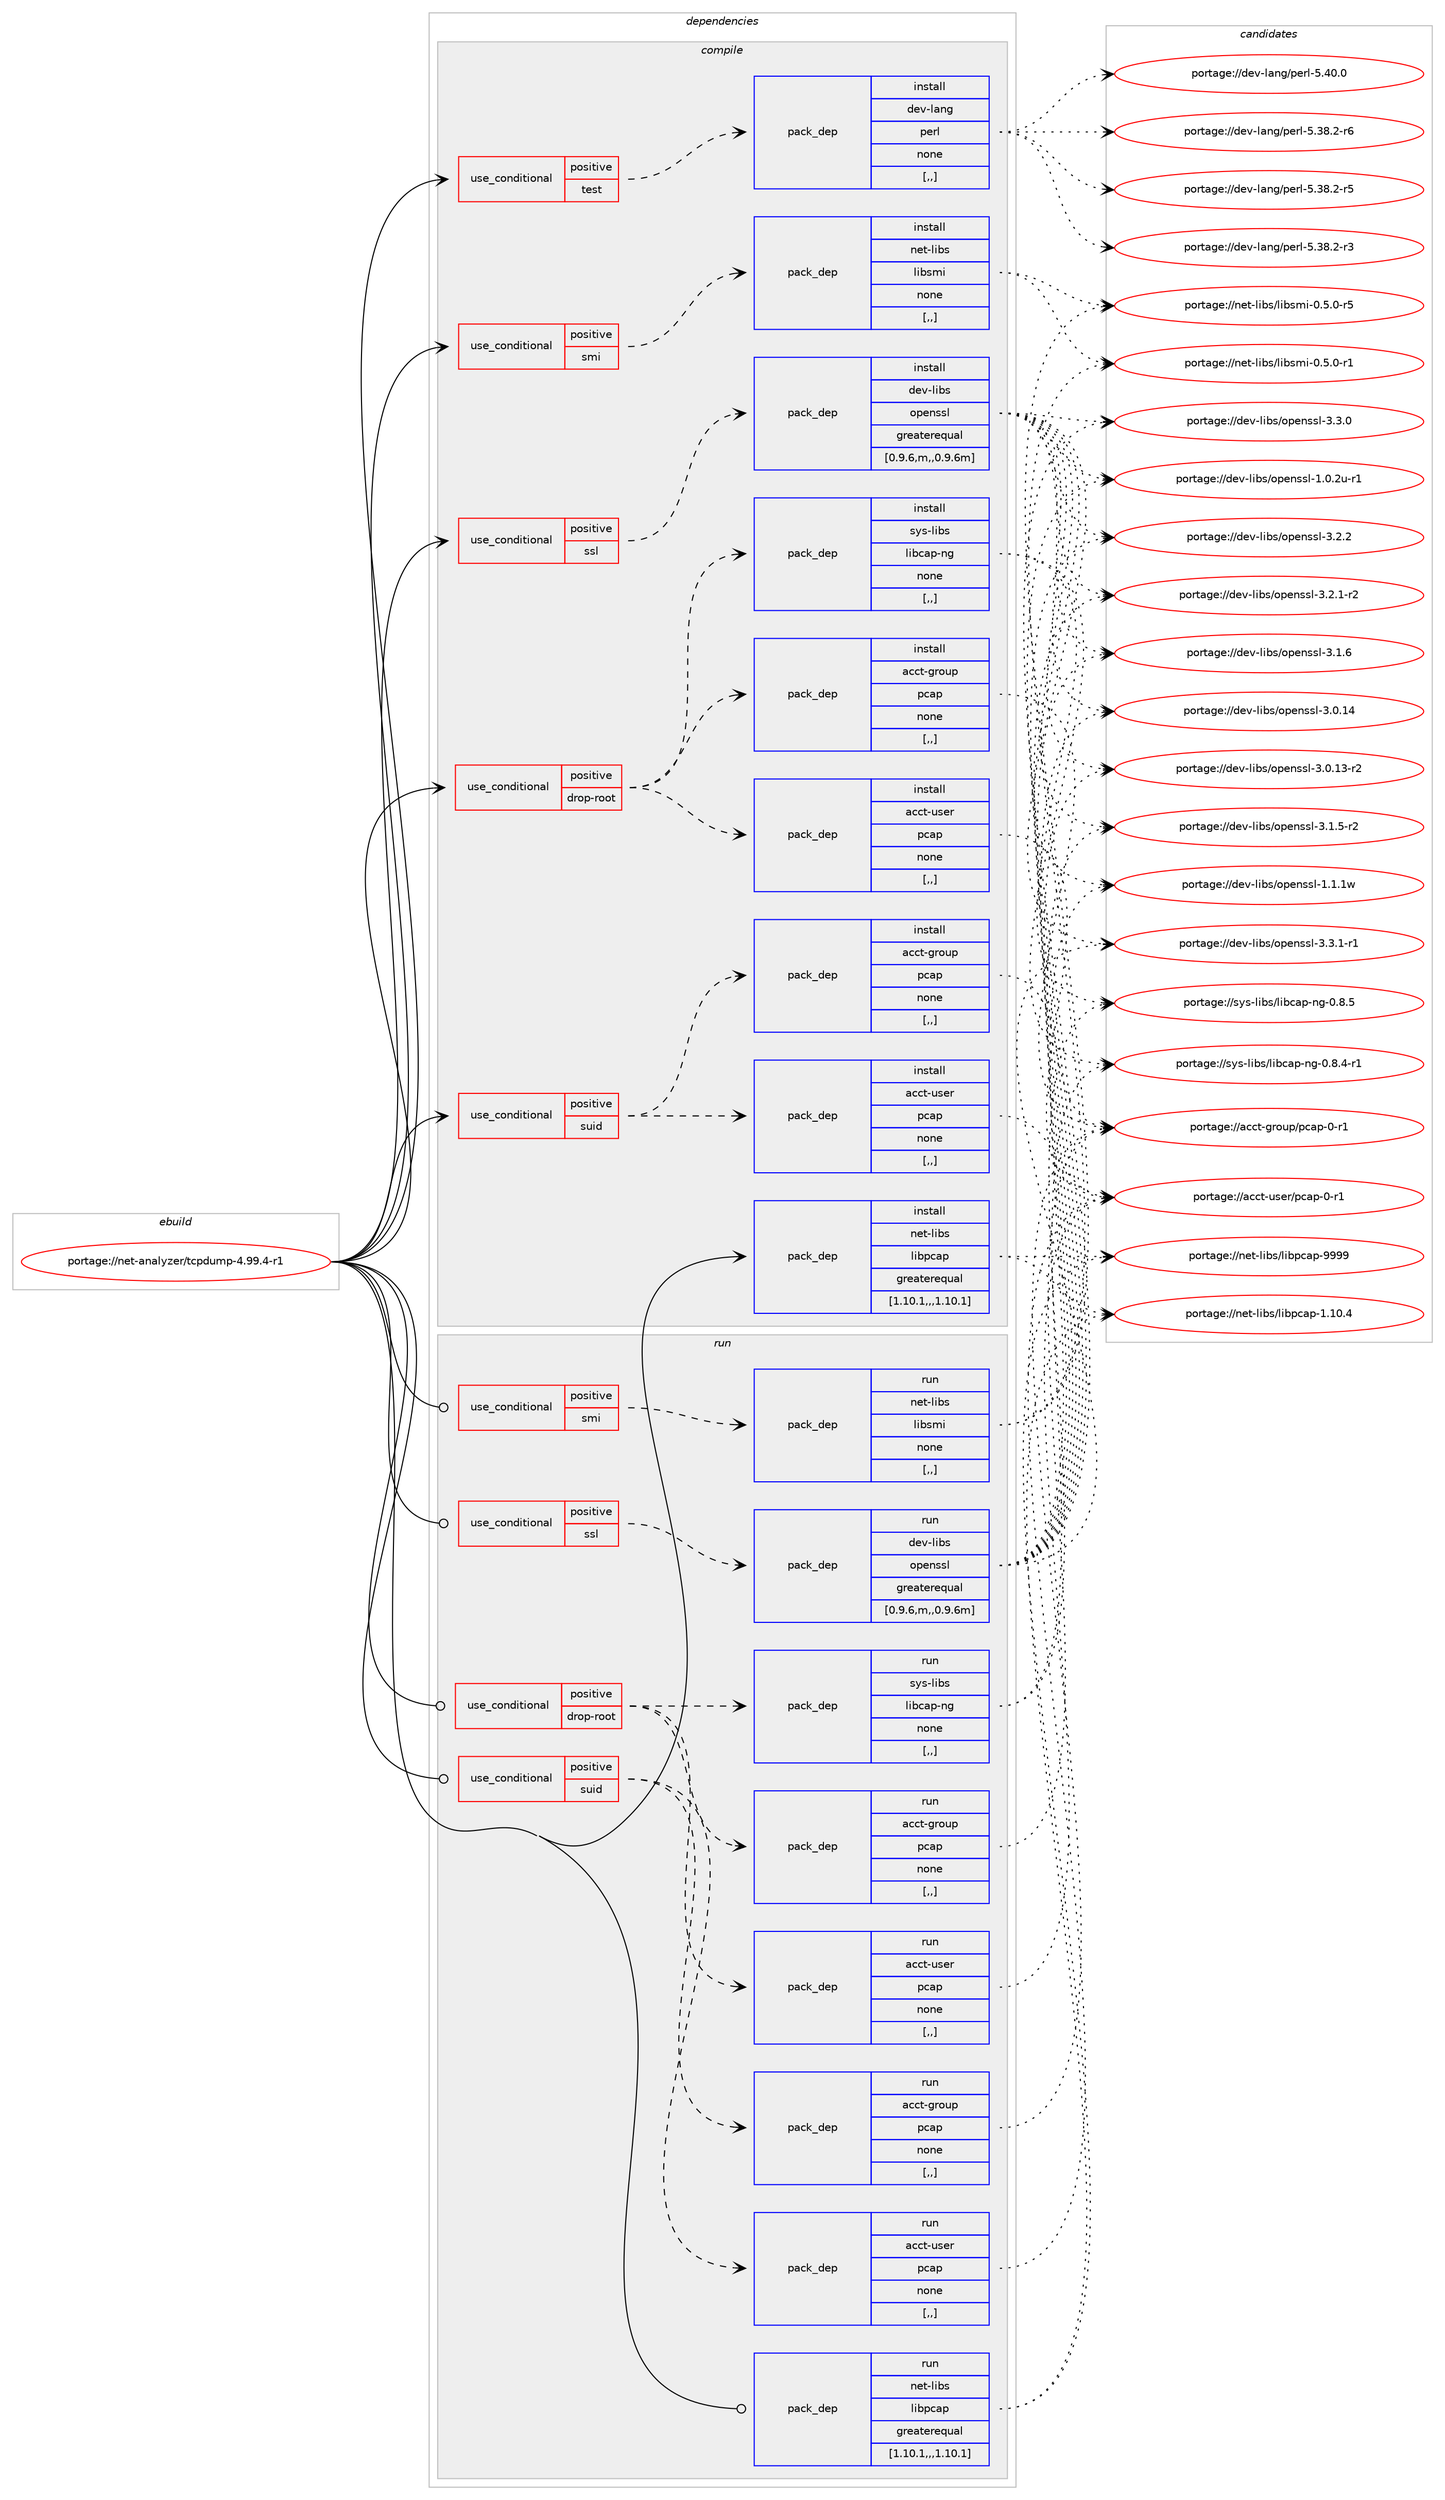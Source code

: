 digraph prolog {

# *************
# Graph options
# *************

newrank=true;
concentrate=true;
compound=true;
graph [rankdir=LR,fontname=Helvetica,fontsize=10,ranksep=1.5];#, ranksep=2.5, nodesep=0.2];
edge  [arrowhead=vee];
node  [fontname=Helvetica,fontsize=10];

# **********
# The ebuild
# **********

subgraph cluster_leftcol {
color=gray;
label=<<i>ebuild</i>>;
id [label="portage://net-analyzer/tcpdump-4.99.4-r1", color=red, width=4, href="../net-analyzer/tcpdump-4.99.4-r1.svg"];
}

# ****************
# The dependencies
# ****************

subgraph cluster_midcol {
color=gray;
label=<<i>dependencies</i>>;
subgraph cluster_compile {
fillcolor="#eeeeee";
style=filled;
label=<<i>compile</i>>;
subgraph cond88005 {
dependency341487 [label=<<TABLE BORDER="0" CELLBORDER="1" CELLSPACING="0" CELLPADDING="4"><TR><TD ROWSPAN="3" CELLPADDING="10">use_conditional</TD></TR><TR><TD>positive</TD></TR><TR><TD>drop-root</TD></TR></TABLE>>, shape=none, color=red];
subgraph pack250891 {
dependency341488 [label=<<TABLE BORDER="0" CELLBORDER="1" CELLSPACING="0" CELLPADDING="4" WIDTH="220"><TR><TD ROWSPAN="6" CELLPADDING="30">pack_dep</TD></TR><TR><TD WIDTH="110">install</TD></TR><TR><TD>acct-group</TD></TR><TR><TD>pcap</TD></TR><TR><TD>none</TD></TR><TR><TD>[,,]</TD></TR></TABLE>>, shape=none, color=blue];
}
dependency341487:e -> dependency341488:w [weight=20,style="dashed",arrowhead="vee"];
subgraph pack250892 {
dependency341489 [label=<<TABLE BORDER="0" CELLBORDER="1" CELLSPACING="0" CELLPADDING="4" WIDTH="220"><TR><TD ROWSPAN="6" CELLPADDING="30">pack_dep</TD></TR><TR><TD WIDTH="110">install</TD></TR><TR><TD>acct-user</TD></TR><TR><TD>pcap</TD></TR><TR><TD>none</TD></TR><TR><TD>[,,]</TD></TR></TABLE>>, shape=none, color=blue];
}
dependency341487:e -> dependency341489:w [weight=20,style="dashed",arrowhead="vee"];
subgraph pack250893 {
dependency341490 [label=<<TABLE BORDER="0" CELLBORDER="1" CELLSPACING="0" CELLPADDING="4" WIDTH="220"><TR><TD ROWSPAN="6" CELLPADDING="30">pack_dep</TD></TR><TR><TD WIDTH="110">install</TD></TR><TR><TD>sys-libs</TD></TR><TR><TD>libcap-ng</TD></TR><TR><TD>none</TD></TR><TR><TD>[,,]</TD></TR></TABLE>>, shape=none, color=blue];
}
dependency341487:e -> dependency341490:w [weight=20,style="dashed",arrowhead="vee"];
}
id:e -> dependency341487:w [weight=20,style="solid",arrowhead="vee"];
subgraph cond88006 {
dependency341491 [label=<<TABLE BORDER="0" CELLBORDER="1" CELLSPACING="0" CELLPADDING="4"><TR><TD ROWSPAN="3" CELLPADDING="10">use_conditional</TD></TR><TR><TD>positive</TD></TR><TR><TD>smi</TD></TR></TABLE>>, shape=none, color=red];
subgraph pack250894 {
dependency341492 [label=<<TABLE BORDER="0" CELLBORDER="1" CELLSPACING="0" CELLPADDING="4" WIDTH="220"><TR><TD ROWSPAN="6" CELLPADDING="30">pack_dep</TD></TR><TR><TD WIDTH="110">install</TD></TR><TR><TD>net-libs</TD></TR><TR><TD>libsmi</TD></TR><TR><TD>none</TD></TR><TR><TD>[,,]</TD></TR></TABLE>>, shape=none, color=blue];
}
dependency341491:e -> dependency341492:w [weight=20,style="dashed",arrowhead="vee"];
}
id:e -> dependency341491:w [weight=20,style="solid",arrowhead="vee"];
subgraph cond88007 {
dependency341493 [label=<<TABLE BORDER="0" CELLBORDER="1" CELLSPACING="0" CELLPADDING="4"><TR><TD ROWSPAN="3" CELLPADDING="10">use_conditional</TD></TR><TR><TD>positive</TD></TR><TR><TD>ssl</TD></TR></TABLE>>, shape=none, color=red];
subgraph pack250895 {
dependency341494 [label=<<TABLE BORDER="0" CELLBORDER="1" CELLSPACING="0" CELLPADDING="4" WIDTH="220"><TR><TD ROWSPAN="6" CELLPADDING="30">pack_dep</TD></TR><TR><TD WIDTH="110">install</TD></TR><TR><TD>dev-libs</TD></TR><TR><TD>openssl</TD></TR><TR><TD>greaterequal</TD></TR><TR><TD>[0.9.6,m,,0.9.6m]</TD></TR></TABLE>>, shape=none, color=blue];
}
dependency341493:e -> dependency341494:w [weight=20,style="dashed",arrowhead="vee"];
}
id:e -> dependency341493:w [weight=20,style="solid",arrowhead="vee"];
subgraph cond88008 {
dependency341495 [label=<<TABLE BORDER="0" CELLBORDER="1" CELLSPACING="0" CELLPADDING="4"><TR><TD ROWSPAN="3" CELLPADDING="10">use_conditional</TD></TR><TR><TD>positive</TD></TR><TR><TD>suid</TD></TR></TABLE>>, shape=none, color=red];
subgraph pack250896 {
dependency341496 [label=<<TABLE BORDER="0" CELLBORDER="1" CELLSPACING="0" CELLPADDING="4" WIDTH="220"><TR><TD ROWSPAN="6" CELLPADDING="30">pack_dep</TD></TR><TR><TD WIDTH="110">install</TD></TR><TR><TD>acct-group</TD></TR><TR><TD>pcap</TD></TR><TR><TD>none</TD></TR><TR><TD>[,,]</TD></TR></TABLE>>, shape=none, color=blue];
}
dependency341495:e -> dependency341496:w [weight=20,style="dashed",arrowhead="vee"];
subgraph pack250897 {
dependency341497 [label=<<TABLE BORDER="0" CELLBORDER="1" CELLSPACING="0" CELLPADDING="4" WIDTH="220"><TR><TD ROWSPAN="6" CELLPADDING="30">pack_dep</TD></TR><TR><TD WIDTH="110">install</TD></TR><TR><TD>acct-user</TD></TR><TR><TD>pcap</TD></TR><TR><TD>none</TD></TR><TR><TD>[,,]</TD></TR></TABLE>>, shape=none, color=blue];
}
dependency341495:e -> dependency341497:w [weight=20,style="dashed",arrowhead="vee"];
}
id:e -> dependency341495:w [weight=20,style="solid",arrowhead="vee"];
subgraph cond88009 {
dependency341498 [label=<<TABLE BORDER="0" CELLBORDER="1" CELLSPACING="0" CELLPADDING="4"><TR><TD ROWSPAN="3" CELLPADDING="10">use_conditional</TD></TR><TR><TD>positive</TD></TR><TR><TD>test</TD></TR></TABLE>>, shape=none, color=red];
subgraph pack250898 {
dependency341499 [label=<<TABLE BORDER="0" CELLBORDER="1" CELLSPACING="0" CELLPADDING="4" WIDTH="220"><TR><TD ROWSPAN="6" CELLPADDING="30">pack_dep</TD></TR><TR><TD WIDTH="110">install</TD></TR><TR><TD>dev-lang</TD></TR><TR><TD>perl</TD></TR><TR><TD>none</TD></TR><TR><TD>[,,]</TD></TR></TABLE>>, shape=none, color=blue];
}
dependency341498:e -> dependency341499:w [weight=20,style="dashed",arrowhead="vee"];
}
id:e -> dependency341498:w [weight=20,style="solid",arrowhead="vee"];
subgraph pack250899 {
dependency341500 [label=<<TABLE BORDER="0" CELLBORDER="1" CELLSPACING="0" CELLPADDING="4" WIDTH="220"><TR><TD ROWSPAN="6" CELLPADDING="30">pack_dep</TD></TR><TR><TD WIDTH="110">install</TD></TR><TR><TD>net-libs</TD></TR><TR><TD>libpcap</TD></TR><TR><TD>greaterequal</TD></TR><TR><TD>[1.10.1,,,1.10.1]</TD></TR></TABLE>>, shape=none, color=blue];
}
id:e -> dependency341500:w [weight=20,style="solid",arrowhead="vee"];
}
subgraph cluster_compileandrun {
fillcolor="#eeeeee";
style=filled;
label=<<i>compile and run</i>>;
}
subgraph cluster_run {
fillcolor="#eeeeee";
style=filled;
label=<<i>run</i>>;
subgraph cond88010 {
dependency341501 [label=<<TABLE BORDER="0" CELLBORDER="1" CELLSPACING="0" CELLPADDING="4"><TR><TD ROWSPAN="3" CELLPADDING="10">use_conditional</TD></TR><TR><TD>positive</TD></TR><TR><TD>drop-root</TD></TR></TABLE>>, shape=none, color=red];
subgraph pack250900 {
dependency341502 [label=<<TABLE BORDER="0" CELLBORDER="1" CELLSPACING="0" CELLPADDING="4" WIDTH="220"><TR><TD ROWSPAN="6" CELLPADDING="30">pack_dep</TD></TR><TR><TD WIDTH="110">run</TD></TR><TR><TD>acct-group</TD></TR><TR><TD>pcap</TD></TR><TR><TD>none</TD></TR><TR><TD>[,,]</TD></TR></TABLE>>, shape=none, color=blue];
}
dependency341501:e -> dependency341502:w [weight=20,style="dashed",arrowhead="vee"];
subgraph pack250901 {
dependency341503 [label=<<TABLE BORDER="0" CELLBORDER="1" CELLSPACING="0" CELLPADDING="4" WIDTH="220"><TR><TD ROWSPAN="6" CELLPADDING="30">pack_dep</TD></TR><TR><TD WIDTH="110">run</TD></TR><TR><TD>acct-user</TD></TR><TR><TD>pcap</TD></TR><TR><TD>none</TD></TR><TR><TD>[,,]</TD></TR></TABLE>>, shape=none, color=blue];
}
dependency341501:e -> dependency341503:w [weight=20,style="dashed",arrowhead="vee"];
subgraph pack250902 {
dependency341504 [label=<<TABLE BORDER="0" CELLBORDER="1" CELLSPACING="0" CELLPADDING="4" WIDTH="220"><TR><TD ROWSPAN="6" CELLPADDING="30">pack_dep</TD></TR><TR><TD WIDTH="110">run</TD></TR><TR><TD>sys-libs</TD></TR><TR><TD>libcap-ng</TD></TR><TR><TD>none</TD></TR><TR><TD>[,,]</TD></TR></TABLE>>, shape=none, color=blue];
}
dependency341501:e -> dependency341504:w [weight=20,style="dashed",arrowhead="vee"];
}
id:e -> dependency341501:w [weight=20,style="solid",arrowhead="odot"];
subgraph cond88011 {
dependency341505 [label=<<TABLE BORDER="0" CELLBORDER="1" CELLSPACING="0" CELLPADDING="4"><TR><TD ROWSPAN="3" CELLPADDING="10">use_conditional</TD></TR><TR><TD>positive</TD></TR><TR><TD>smi</TD></TR></TABLE>>, shape=none, color=red];
subgraph pack250903 {
dependency341506 [label=<<TABLE BORDER="0" CELLBORDER="1" CELLSPACING="0" CELLPADDING="4" WIDTH="220"><TR><TD ROWSPAN="6" CELLPADDING="30">pack_dep</TD></TR><TR><TD WIDTH="110">run</TD></TR><TR><TD>net-libs</TD></TR><TR><TD>libsmi</TD></TR><TR><TD>none</TD></TR><TR><TD>[,,]</TD></TR></TABLE>>, shape=none, color=blue];
}
dependency341505:e -> dependency341506:w [weight=20,style="dashed",arrowhead="vee"];
}
id:e -> dependency341505:w [weight=20,style="solid",arrowhead="odot"];
subgraph cond88012 {
dependency341507 [label=<<TABLE BORDER="0" CELLBORDER="1" CELLSPACING="0" CELLPADDING="4"><TR><TD ROWSPAN="3" CELLPADDING="10">use_conditional</TD></TR><TR><TD>positive</TD></TR><TR><TD>ssl</TD></TR></TABLE>>, shape=none, color=red];
subgraph pack250904 {
dependency341508 [label=<<TABLE BORDER="0" CELLBORDER="1" CELLSPACING="0" CELLPADDING="4" WIDTH="220"><TR><TD ROWSPAN="6" CELLPADDING="30">pack_dep</TD></TR><TR><TD WIDTH="110">run</TD></TR><TR><TD>dev-libs</TD></TR><TR><TD>openssl</TD></TR><TR><TD>greaterequal</TD></TR><TR><TD>[0.9.6,m,,0.9.6m]</TD></TR></TABLE>>, shape=none, color=blue];
}
dependency341507:e -> dependency341508:w [weight=20,style="dashed",arrowhead="vee"];
}
id:e -> dependency341507:w [weight=20,style="solid",arrowhead="odot"];
subgraph cond88013 {
dependency341509 [label=<<TABLE BORDER="0" CELLBORDER="1" CELLSPACING="0" CELLPADDING="4"><TR><TD ROWSPAN="3" CELLPADDING="10">use_conditional</TD></TR><TR><TD>positive</TD></TR><TR><TD>suid</TD></TR></TABLE>>, shape=none, color=red];
subgraph pack250905 {
dependency341510 [label=<<TABLE BORDER="0" CELLBORDER="1" CELLSPACING="0" CELLPADDING="4" WIDTH="220"><TR><TD ROWSPAN="6" CELLPADDING="30">pack_dep</TD></TR><TR><TD WIDTH="110">run</TD></TR><TR><TD>acct-group</TD></TR><TR><TD>pcap</TD></TR><TR><TD>none</TD></TR><TR><TD>[,,]</TD></TR></TABLE>>, shape=none, color=blue];
}
dependency341509:e -> dependency341510:w [weight=20,style="dashed",arrowhead="vee"];
subgraph pack250906 {
dependency341511 [label=<<TABLE BORDER="0" CELLBORDER="1" CELLSPACING="0" CELLPADDING="4" WIDTH="220"><TR><TD ROWSPAN="6" CELLPADDING="30">pack_dep</TD></TR><TR><TD WIDTH="110">run</TD></TR><TR><TD>acct-user</TD></TR><TR><TD>pcap</TD></TR><TR><TD>none</TD></TR><TR><TD>[,,]</TD></TR></TABLE>>, shape=none, color=blue];
}
dependency341509:e -> dependency341511:w [weight=20,style="dashed",arrowhead="vee"];
}
id:e -> dependency341509:w [weight=20,style="solid",arrowhead="odot"];
subgraph pack250907 {
dependency341512 [label=<<TABLE BORDER="0" CELLBORDER="1" CELLSPACING="0" CELLPADDING="4" WIDTH="220"><TR><TD ROWSPAN="6" CELLPADDING="30">pack_dep</TD></TR><TR><TD WIDTH="110">run</TD></TR><TR><TD>net-libs</TD></TR><TR><TD>libpcap</TD></TR><TR><TD>greaterequal</TD></TR><TR><TD>[1.10.1,,,1.10.1]</TD></TR></TABLE>>, shape=none, color=blue];
}
id:e -> dependency341512:w [weight=20,style="solid",arrowhead="odot"];
}
}

# **************
# The candidates
# **************

subgraph cluster_choices {
rank=same;
color=gray;
label=<<i>candidates</i>>;

subgraph choice250891 {
color=black;
nodesep=1;
choice9799991164510311411111711247112999711245484511449 [label="portage://acct-group/pcap-0-r1", color=red, width=4,href="../acct-group/pcap-0-r1.svg"];
dependency341488:e -> choice9799991164510311411111711247112999711245484511449:w [style=dotted,weight="100"];
}
subgraph choice250892 {
color=black;
nodesep=1;
choice9799991164511711510111447112999711245484511449 [label="portage://acct-user/pcap-0-r1", color=red, width=4,href="../acct-user/pcap-0-r1.svg"];
dependency341489:e -> choice9799991164511711510111447112999711245484511449:w [style=dotted,weight="100"];
}
subgraph choice250893 {
color=black;
nodesep=1;
choice11512111545108105981154710810598999711245110103454846564653 [label="portage://sys-libs/libcap-ng-0.8.5", color=red, width=4,href="../sys-libs/libcap-ng-0.8.5.svg"];
choice115121115451081059811547108105989997112451101034548465646524511449 [label="portage://sys-libs/libcap-ng-0.8.4-r1", color=red, width=4,href="../sys-libs/libcap-ng-0.8.4-r1.svg"];
dependency341490:e -> choice11512111545108105981154710810598999711245110103454846564653:w [style=dotted,weight="100"];
dependency341490:e -> choice115121115451081059811547108105989997112451101034548465646524511449:w [style=dotted,weight="100"];
}
subgraph choice250894 {
color=black;
nodesep=1;
choice110101116451081059811547108105981151091054548465346484511453 [label="portage://net-libs/libsmi-0.5.0-r5", color=red, width=4,href="../net-libs/libsmi-0.5.0-r5.svg"];
choice110101116451081059811547108105981151091054548465346484511449 [label="portage://net-libs/libsmi-0.5.0-r1", color=red, width=4,href="../net-libs/libsmi-0.5.0-r1.svg"];
dependency341492:e -> choice110101116451081059811547108105981151091054548465346484511453:w [style=dotted,weight="100"];
dependency341492:e -> choice110101116451081059811547108105981151091054548465346484511449:w [style=dotted,weight="100"];
}
subgraph choice250895 {
color=black;
nodesep=1;
choice1001011184510810598115471111121011101151151084551465146494511449 [label="portage://dev-libs/openssl-3.3.1-r1", color=red, width=4,href="../dev-libs/openssl-3.3.1-r1.svg"];
choice100101118451081059811547111112101110115115108455146514648 [label="portage://dev-libs/openssl-3.3.0", color=red, width=4,href="../dev-libs/openssl-3.3.0.svg"];
choice100101118451081059811547111112101110115115108455146504650 [label="portage://dev-libs/openssl-3.2.2", color=red, width=4,href="../dev-libs/openssl-3.2.2.svg"];
choice1001011184510810598115471111121011101151151084551465046494511450 [label="portage://dev-libs/openssl-3.2.1-r2", color=red, width=4,href="../dev-libs/openssl-3.2.1-r2.svg"];
choice100101118451081059811547111112101110115115108455146494654 [label="portage://dev-libs/openssl-3.1.6", color=red, width=4,href="../dev-libs/openssl-3.1.6.svg"];
choice1001011184510810598115471111121011101151151084551464946534511450 [label="portage://dev-libs/openssl-3.1.5-r2", color=red, width=4,href="../dev-libs/openssl-3.1.5-r2.svg"];
choice10010111845108105981154711111210111011511510845514648464952 [label="portage://dev-libs/openssl-3.0.14", color=red, width=4,href="../dev-libs/openssl-3.0.14.svg"];
choice100101118451081059811547111112101110115115108455146484649514511450 [label="portage://dev-libs/openssl-3.0.13-r2", color=red, width=4,href="../dev-libs/openssl-3.0.13-r2.svg"];
choice100101118451081059811547111112101110115115108454946494649119 [label="portage://dev-libs/openssl-1.1.1w", color=red, width=4,href="../dev-libs/openssl-1.1.1w.svg"];
choice1001011184510810598115471111121011101151151084549464846501174511449 [label="portage://dev-libs/openssl-1.0.2u-r1", color=red, width=4,href="../dev-libs/openssl-1.0.2u-r1.svg"];
dependency341494:e -> choice1001011184510810598115471111121011101151151084551465146494511449:w [style=dotted,weight="100"];
dependency341494:e -> choice100101118451081059811547111112101110115115108455146514648:w [style=dotted,weight="100"];
dependency341494:e -> choice100101118451081059811547111112101110115115108455146504650:w [style=dotted,weight="100"];
dependency341494:e -> choice1001011184510810598115471111121011101151151084551465046494511450:w [style=dotted,weight="100"];
dependency341494:e -> choice100101118451081059811547111112101110115115108455146494654:w [style=dotted,weight="100"];
dependency341494:e -> choice1001011184510810598115471111121011101151151084551464946534511450:w [style=dotted,weight="100"];
dependency341494:e -> choice10010111845108105981154711111210111011511510845514648464952:w [style=dotted,weight="100"];
dependency341494:e -> choice100101118451081059811547111112101110115115108455146484649514511450:w [style=dotted,weight="100"];
dependency341494:e -> choice100101118451081059811547111112101110115115108454946494649119:w [style=dotted,weight="100"];
dependency341494:e -> choice1001011184510810598115471111121011101151151084549464846501174511449:w [style=dotted,weight="100"];
}
subgraph choice250896 {
color=black;
nodesep=1;
choice9799991164510311411111711247112999711245484511449 [label="portage://acct-group/pcap-0-r1", color=red, width=4,href="../acct-group/pcap-0-r1.svg"];
dependency341496:e -> choice9799991164510311411111711247112999711245484511449:w [style=dotted,weight="100"];
}
subgraph choice250897 {
color=black;
nodesep=1;
choice9799991164511711510111447112999711245484511449 [label="portage://acct-user/pcap-0-r1", color=red, width=4,href="../acct-user/pcap-0-r1.svg"];
dependency341497:e -> choice9799991164511711510111447112999711245484511449:w [style=dotted,weight="100"];
}
subgraph choice250898 {
color=black;
nodesep=1;
choice10010111845108971101034711210111410845534652484648 [label="portage://dev-lang/perl-5.40.0", color=red, width=4,href="../dev-lang/perl-5.40.0.svg"];
choice100101118451089711010347112101114108455346515646504511454 [label="portage://dev-lang/perl-5.38.2-r6", color=red, width=4,href="../dev-lang/perl-5.38.2-r6.svg"];
choice100101118451089711010347112101114108455346515646504511453 [label="portage://dev-lang/perl-5.38.2-r5", color=red, width=4,href="../dev-lang/perl-5.38.2-r5.svg"];
choice100101118451089711010347112101114108455346515646504511451 [label="portage://dev-lang/perl-5.38.2-r3", color=red, width=4,href="../dev-lang/perl-5.38.2-r3.svg"];
dependency341499:e -> choice10010111845108971101034711210111410845534652484648:w [style=dotted,weight="100"];
dependency341499:e -> choice100101118451089711010347112101114108455346515646504511454:w [style=dotted,weight="100"];
dependency341499:e -> choice100101118451089711010347112101114108455346515646504511453:w [style=dotted,weight="100"];
dependency341499:e -> choice100101118451089711010347112101114108455346515646504511451:w [style=dotted,weight="100"];
}
subgraph choice250899 {
color=black;
nodesep=1;
choice1101011164510810598115471081059811299971124557575757 [label="portage://net-libs/libpcap-9999", color=red, width=4,href="../net-libs/libpcap-9999.svg"];
choice11010111645108105981154710810598112999711245494649484652 [label="portage://net-libs/libpcap-1.10.4", color=red, width=4,href="../net-libs/libpcap-1.10.4.svg"];
dependency341500:e -> choice1101011164510810598115471081059811299971124557575757:w [style=dotted,weight="100"];
dependency341500:e -> choice11010111645108105981154710810598112999711245494649484652:w [style=dotted,weight="100"];
}
subgraph choice250900 {
color=black;
nodesep=1;
choice9799991164510311411111711247112999711245484511449 [label="portage://acct-group/pcap-0-r1", color=red, width=4,href="../acct-group/pcap-0-r1.svg"];
dependency341502:e -> choice9799991164510311411111711247112999711245484511449:w [style=dotted,weight="100"];
}
subgraph choice250901 {
color=black;
nodesep=1;
choice9799991164511711510111447112999711245484511449 [label="portage://acct-user/pcap-0-r1", color=red, width=4,href="../acct-user/pcap-0-r1.svg"];
dependency341503:e -> choice9799991164511711510111447112999711245484511449:w [style=dotted,weight="100"];
}
subgraph choice250902 {
color=black;
nodesep=1;
choice11512111545108105981154710810598999711245110103454846564653 [label="portage://sys-libs/libcap-ng-0.8.5", color=red, width=4,href="../sys-libs/libcap-ng-0.8.5.svg"];
choice115121115451081059811547108105989997112451101034548465646524511449 [label="portage://sys-libs/libcap-ng-0.8.4-r1", color=red, width=4,href="../sys-libs/libcap-ng-0.8.4-r1.svg"];
dependency341504:e -> choice11512111545108105981154710810598999711245110103454846564653:w [style=dotted,weight="100"];
dependency341504:e -> choice115121115451081059811547108105989997112451101034548465646524511449:w [style=dotted,weight="100"];
}
subgraph choice250903 {
color=black;
nodesep=1;
choice110101116451081059811547108105981151091054548465346484511453 [label="portage://net-libs/libsmi-0.5.0-r5", color=red, width=4,href="../net-libs/libsmi-0.5.0-r5.svg"];
choice110101116451081059811547108105981151091054548465346484511449 [label="portage://net-libs/libsmi-0.5.0-r1", color=red, width=4,href="../net-libs/libsmi-0.5.0-r1.svg"];
dependency341506:e -> choice110101116451081059811547108105981151091054548465346484511453:w [style=dotted,weight="100"];
dependency341506:e -> choice110101116451081059811547108105981151091054548465346484511449:w [style=dotted,weight="100"];
}
subgraph choice250904 {
color=black;
nodesep=1;
choice1001011184510810598115471111121011101151151084551465146494511449 [label="portage://dev-libs/openssl-3.3.1-r1", color=red, width=4,href="../dev-libs/openssl-3.3.1-r1.svg"];
choice100101118451081059811547111112101110115115108455146514648 [label="portage://dev-libs/openssl-3.3.0", color=red, width=4,href="../dev-libs/openssl-3.3.0.svg"];
choice100101118451081059811547111112101110115115108455146504650 [label="portage://dev-libs/openssl-3.2.2", color=red, width=4,href="../dev-libs/openssl-3.2.2.svg"];
choice1001011184510810598115471111121011101151151084551465046494511450 [label="portage://dev-libs/openssl-3.2.1-r2", color=red, width=4,href="../dev-libs/openssl-3.2.1-r2.svg"];
choice100101118451081059811547111112101110115115108455146494654 [label="portage://dev-libs/openssl-3.1.6", color=red, width=4,href="../dev-libs/openssl-3.1.6.svg"];
choice1001011184510810598115471111121011101151151084551464946534511450 [label="portage://dev-libs/openssl-3.1.5-r2", color=red, width=4,href="../dev-libs/openssl-3.1.5-r2.svg"];
choice10010111845108105981154711111210111011511510845514648464952 [label="portage://dev-libs/openssl-3.0.14", color=red, width=4,href="../dev-libs/openssl-3.0.14.svg"];
choice100101118451081059811547111112101110115115108455146484649514511450 [label="portage://dev-libs/openssl-3.0.13-r2", color=red, width=4,href="../dev-libs/openssl-3.0.13-r2.svg"];
choice100101118451081059811547111112101110115115108454946494649119 [label="portage://dev-libs/openssl-1.1.1w", color=red, width=4,href="../dev-libs/openssl-1.1.1w.svg"];
choice1001011184510810598115471111121011101151151084549464846501174511449 [label="portage://dev-libs/openssl-1.0.2u-r1", color=red, width=4,href="../dev-libs/openssl-1.0.2u-r1.svg"];
dependency341508:e -> choice1001011184510810598115471111121011101151151084551465146494511449:w [style=dotted,weight="100"];
dependency341508:e -> choice100101118451081059811547111112101110115115108455146514648:w [style=dotted,weight="100"];
dependency341508:e -> choice100101118451081059811547111112101110115115108455146504650:w [style=dotted,weight="100"];
dependency341508:e -> choice1001011184510810598115471111121011101151151084551465046494511450:w [style=dotted,weight="100"];
dependency341508:e -> choice100101118451081059811547111112101110115115108455146494654:w [style=dotted,weight="100"];
dependency341508:e -> choice1001011184510810598115471111121011101151151084551464946534511450:w [style=dotted,weight="100"];
dependency341508:e -> choice10010111845108105981154711111210111011511510845514648464952:w [style=dotted,weight="100"];
dependency341508:e -> choice100101118451081059811547111112101110115115108455146484649514511450:w [style=dotted,weight="100"];
dependency341508:e -> choice100101118451081059811547111112101110115115108454946494649119:w [style=dotted,weight="100"];
dependency341508:e -> choice1001011184510810598115471111121011101151151084549464846501174511449:w [style=dotted,weight="100"];
}
subgraph choice250905 {
color=black;
nodesep=1;
choice9799991164510311411111711247112999711245484511449 [label="portage://acct-group/pcap-0-r1", color=red, width=4,href="../acct-group/pcap-0-r1.svg"];
dependency341510:e -> choice9799991164510311411111711247112999711245484511449:w [style=dotted,weight="100"];
}
subgraph choice250906 {
color=black;
nodesep=1;
choice9799991164511711510111447112999711245484511449 [label="portage://acct-user/pcap-0-r1", color=red, width=4,href="../acct-user/pcap-0-r1.svg"];
dependency341511:e -> choice9799991164511711510111447112999711245484511449:w [style=dotted,weight="100"];
}
subgraph choice250907 {
color=black;
nodesep=1;
choice1101011164510810598115471081059811299971124557575757 [label="portage://net-libs/libpcap-9999", color=red, width=4,href="../net-libs/libpcap-9999.svg"];
choice11010111645108105981154710810598112999711245494649484652 [label="portage://net-libs/libpcap-1.10.4", color=red, width=4,href="../net-libs/libpcap-1.10.4.svg"];
dependency341512:e -> choice1101011164510810598115471081059811299971124557575757:w [style=dotted,weight="100"];
dependency341512:e -> choice11010111645108105981154710810598112999711245494649484652:w [style=dotted,weight="100"];
}
}

}
